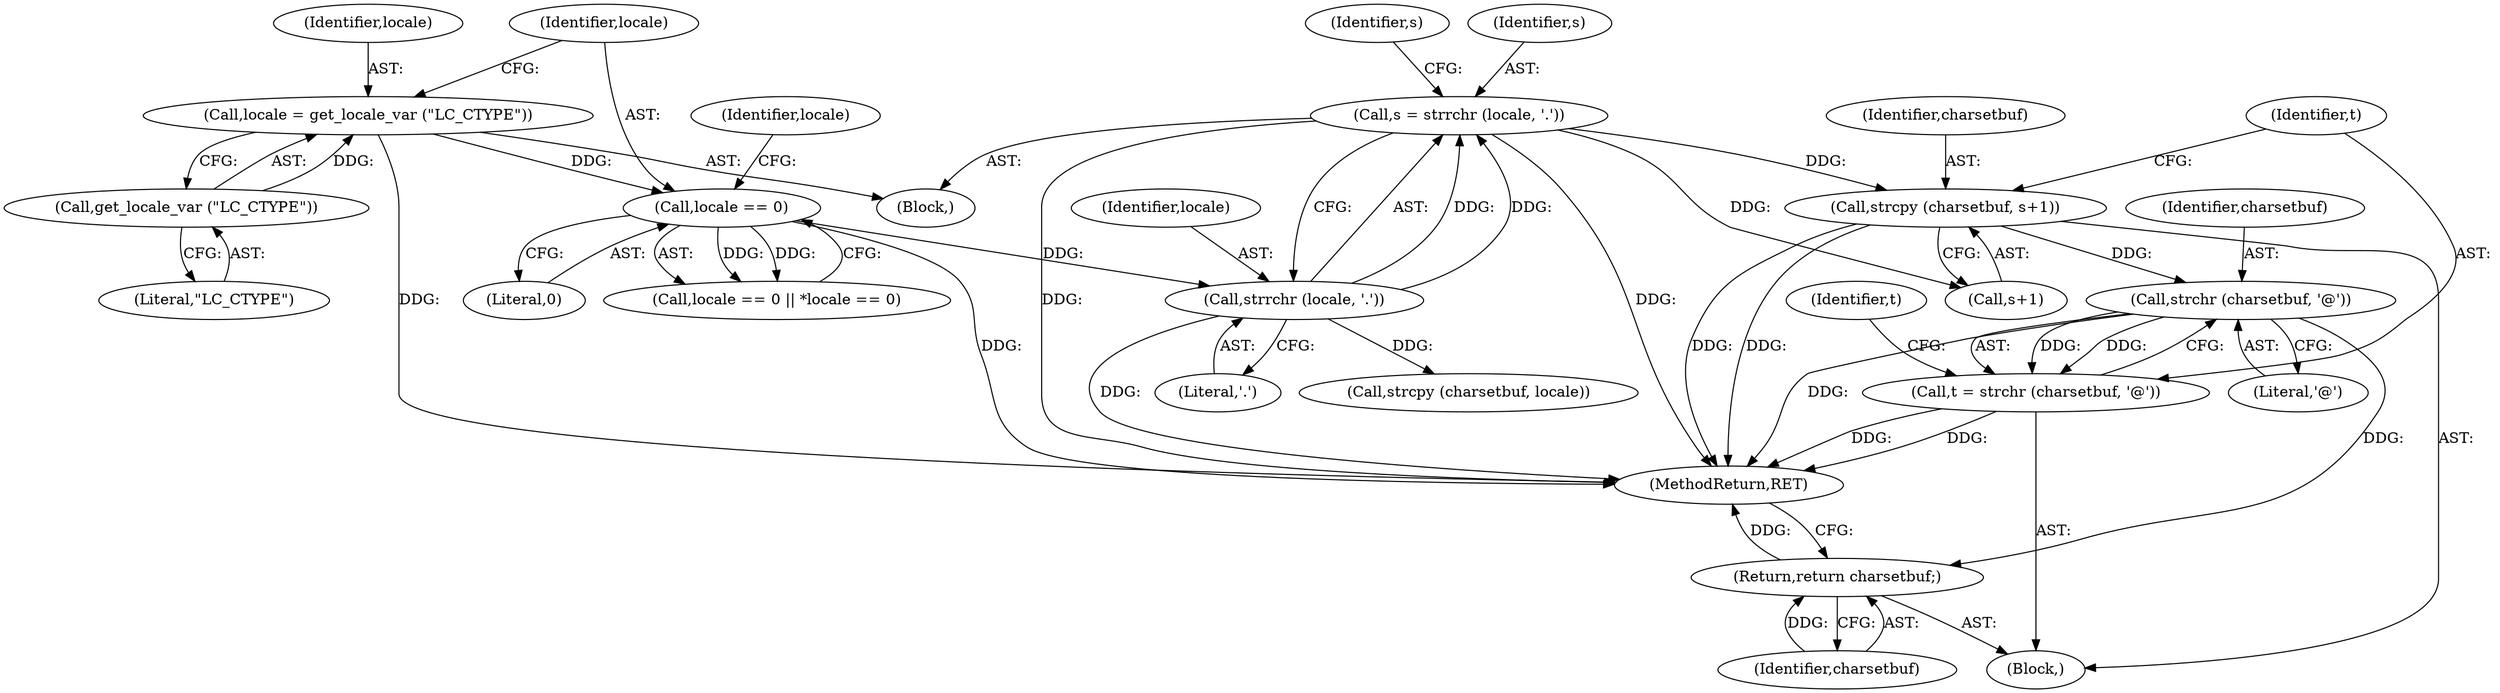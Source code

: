 digraph "0_savannah_863d31ae775d56b785dc5b0105b6d251515d81d5_0@API" {
"1000140" [label="(Call,strchr (charsetbuf, '@'))"];
"1000133" [label="(Call,strcpy (charsetbuf, s+1))"];
"1000125" [label="(Call,s = strrchr (locale, '.'))"];
"1000127" [label="(Call,strrchr (locale, '.'))"];
"1000112" [label="(Call,locale == 0)"];
"1000106" [label="(Call,locale = get_locale_var (\"LC_CTYPE\"))"];
"1000108" [label="(Call,get_locale_var (\"LC_CTYPE\"))"];
"1000138" [label="(Call,t = strchr (charsetbuf, '@'))"];
"1000149" [label="(Return,return charsetbuf;)"];
"1000149" [label="(Return,return charsetbuf;)"];
"1000117" [label="(Identifier,locale)"];
"1000142" [label="(Literal,'@')"];
"1000125" [label="(Call,s = strrchr (locale, '.'))"];
"1000111" [label="(Call,locale == 0 || *locale == 0)"];
"1000140" [label="(Call,strchr (charsetbuf, '@'))"];
"1000144" [label="(Identifier,t)"];
"1000150" [label="(Identifier,charsetbuf)"];
"1000112" [label="(Call,locale == 0)"];
"1000127" [label="(Call,strrchr (locale, '.'))"];
"1000151" [label="(Call,strcpy (charsetbuf, locale))"];
"1000107" [label="(Identifier,locale)"];
"1000108" [label="(Call,get_locale_var (\"LC_CTYPE\"))"];
"1000113" [label="(Identifier,locale)"];
"1000126" [label="(Identifier,s)"];
"1000101" [label="(Block,)"];
"1000128" [label="(Identifier,locale)"];
"1000135" [label="(Call,s+1)"];
"1000139" [label="(Identifier,t)"];
"1000114" [label="(Literal,0)"];
"1000106" [label="(Call,locale = get_locale_var (\"LC_CTYPE\"))"];
"1000131" [label="(Identifier,s)"];
"1000132" [label="(Block,)"];
"1000133" [label="(Call,strcpy (charsetbuf, s+1))"];
"1000109" [label="(Literal,\"LC_CTYPE\")"];
"1000141" [label="(Identifier,charsetbuf)"];
"1000134" [label="(Identifier,charsetbuf)"];
"1000156" [label="(MethodReturn,RET)"];
"1000138" [label="(Call,t = strchr (charsetbuf, '@'))"];
"1000129" [label="(Literal,'.')"];
"1000140" -> "1000138"  [label="AST: "];
"1000140" -> "1000142"  [label="CFG: "];
"1000141" -> "1000140"  [label="AST: "];
"1000142" -> "1000140"  [label="AST: "];
"1000138" -> "1000140"  [label="CFG: "];
"1000140" -> "1000156"  [label="DDG: "];
"1000140" -> "1000138"  [label="DDG: "];
"1000140" -> "1000138"  [label="DDG: "];
"1000133" -> "1000140"  [label="DDG: "];
"1000140" -> "1000149"  [label="DDG: "];
"1000133" -> "1000132"  [label="AST: "];
"1000133" -> "1000135"  [label="CFG: "];
"1000134" -> "1000133"  [label="AST: "];
"1000135" -> "1000133"  [label="AST: "];
"1000139" -> "1000133"  [label="CFG: "];
"1000133" -> "1000156"  [label="DDG: "];
"1000133" -> "1000156"  [label="DDG: "];
"1000125" -> "1000133"  [label="DDG: "];
"1000125" -> "1000101"  [label="AST: "];
"1000125" -> "1000127"  [label="CFG: "];
"1000126" -> "1000125"  [label="AST: "];
"1000127" -> "1000125"  [label="AST: "];
"1000131" -> "1000125"  [label="CFG: "];
"1000125" -> "1000156"  [label="DDG: "];
"1000125" -> "1000156"  [label="DDG: "];
"1000127" -> "1000125"  [label="DDG: "];
"1000127" -> "1000125"  [label="DDG: "];
"1000125" -> "1000135"  [label="DDG: "];
"1000127" -> "1000129"  [label="CFG: "];
"1000128" -> "1000127"  [label="AST: "];
"1000129" -> "1000127"  [label="AST: "];
"1000127" -> "1000156"  [label="DDG: "];
"1000112" -> "1000127"  [label="DDG: "];
"1000127" -> "1000151"  [label="DDG: "];
"1000112" -> "1000111"  [label="AST: "];
"1000112" -> "1000114"  [label="CFG: "];
"1000113" -> "1000112"  [label="AST: "];
"1000114" -> "1000112"  [label="AST: "];
"1000117" -> "1000112"  [label="CFG: "];
"1000111" -> "1000112"  [label="CFG: "];
"1000112" -> "1000156"  [label="DDG: "];
"1000112" -> "1000111"  [label="DDG: "];
"1000112" -> "1000111"  [label="DDG: "];
"1000106" -> "1000112"  [label="DDG: "];
"1000106" -> "1000101"  [label="AST: "];
"1000106" -> "1000108"  [label="CFG: "];
"1000107" -> "1000106"  [label="AST: "];
"1000108" -> "1000106"  [label="AST: "];
"1000113" -> "1000106"  [label="CFG: "];
"1000106" -> "1000156"  [label="DDG: "];
"1000108" -> "1000106"  [label="DDG: "];
"1000108" -> "1000109"  [label="CFG: "];
"1000109" -> "1000108"  [label="AST: "];
"1000138" -> "1000132"  [label="AST: "];
"1000139" -> "1000138"  [label="AST: "];
"1000144" -> "1000138"  [label="CFG: "];
"1000138" -> "1000156"  [label="DDG: "];
"1000138" -> "1000156"  [label="DDG: "];
"1000149" -> "1000132"  [label="AST: "];
"1000149" -> "1000150"  [label="CFG: "];
"1000150" -> "1000149"  [label="AST: "];
"1000156" -> "1000149"  [label="CFG: "];
"1000149" -> "1000156"  [label="DDG: "];
"1000150" -> "1000149"  [label="DDG: "];
}
